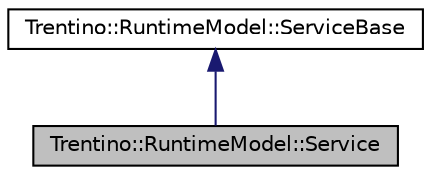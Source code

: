 digraph G
{
  edge [fontname="Helvetica",fontsize="10",labelfontname="Helvetica",labelfontsize="10"];
  node [fontname="Helvetica",fontsize="10",shape=record];
  Node1 [label="Trentino::RuntimeModel::Service",height=0.2,width=0.4,color="black", fillcolor="grey75", style="filled" fontcolor="black"];
  Node2 -> Node1 [dir="back",color="midnightblue",fontsize="10",style="solid",fontname="Helvetica"];
  Node2 [label="Trentino::RuntimeModel::ServiceBase",height=0.2,width=0.4,color="black", fillcolor="white", style="filled",URL="$class_trentino_1_1_runtime_model_1_1_service_base.html",tooltip="Represents an SCA service at runtime."];
}
